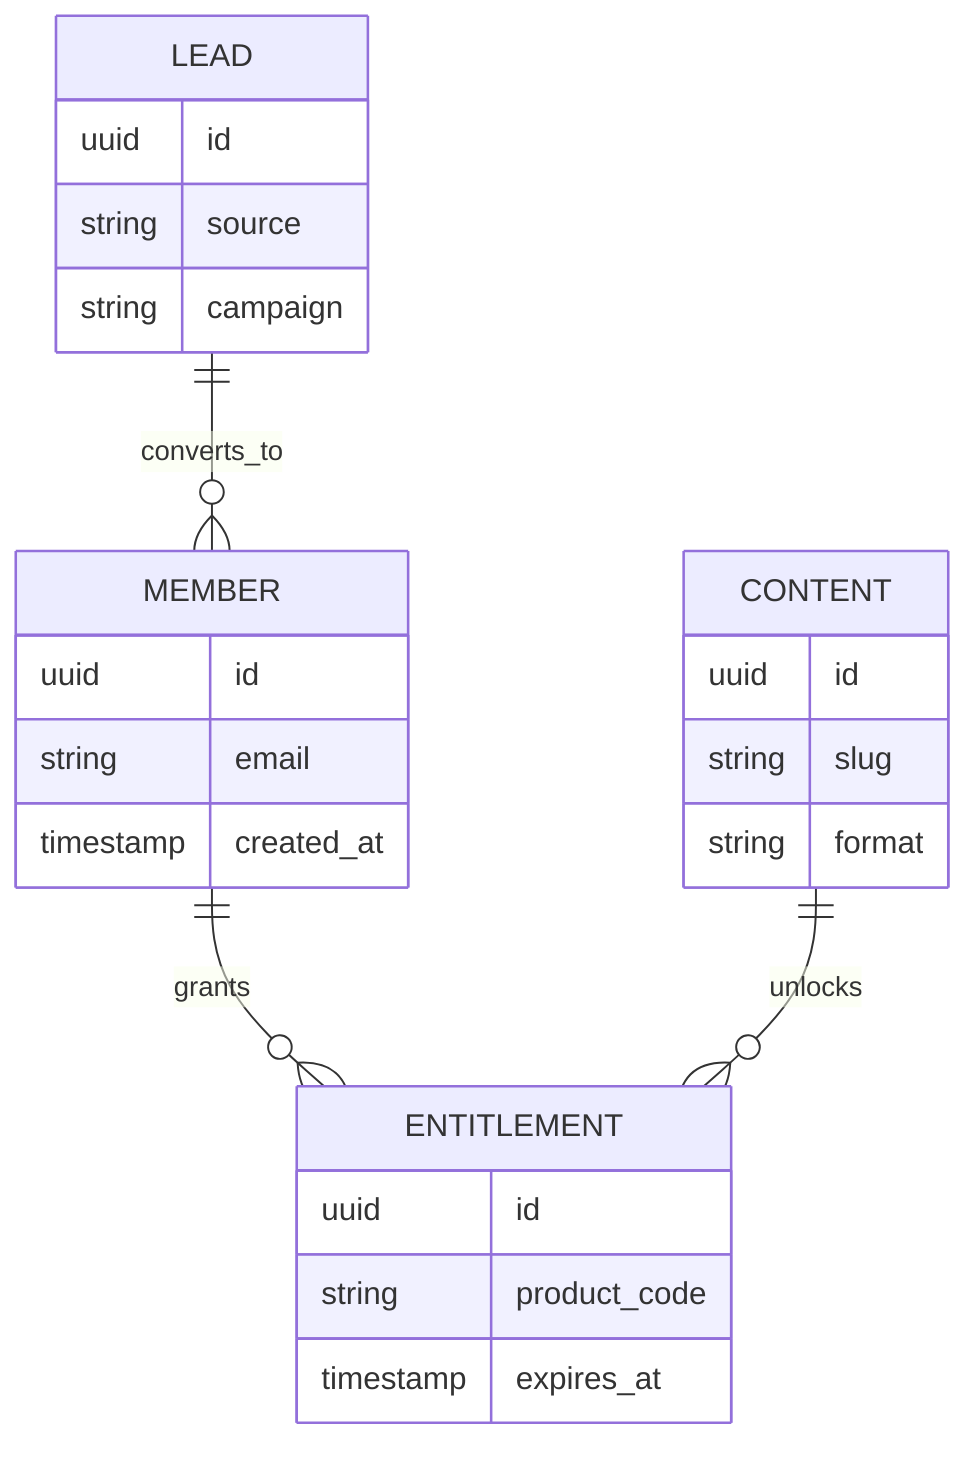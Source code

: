 erDiagram
    MEMBER ||--o{ ENTITLEMENT : grants
    MEMBER {
        uuid id
        string email
        timestamp created_at
    }
    ENTITLEMENT {
        uuid id
        string product_code
        timestamp expires_at
    }
    CONTENT ||--o{ ENTITLEMENT : unlocks
    CONTENT {
        uuid id
        string slug
        string format
    }
    LEAD ||--o{ MEMBER : converts_to
    LEAD {
        uuid id
        string source
        string campaign
    }